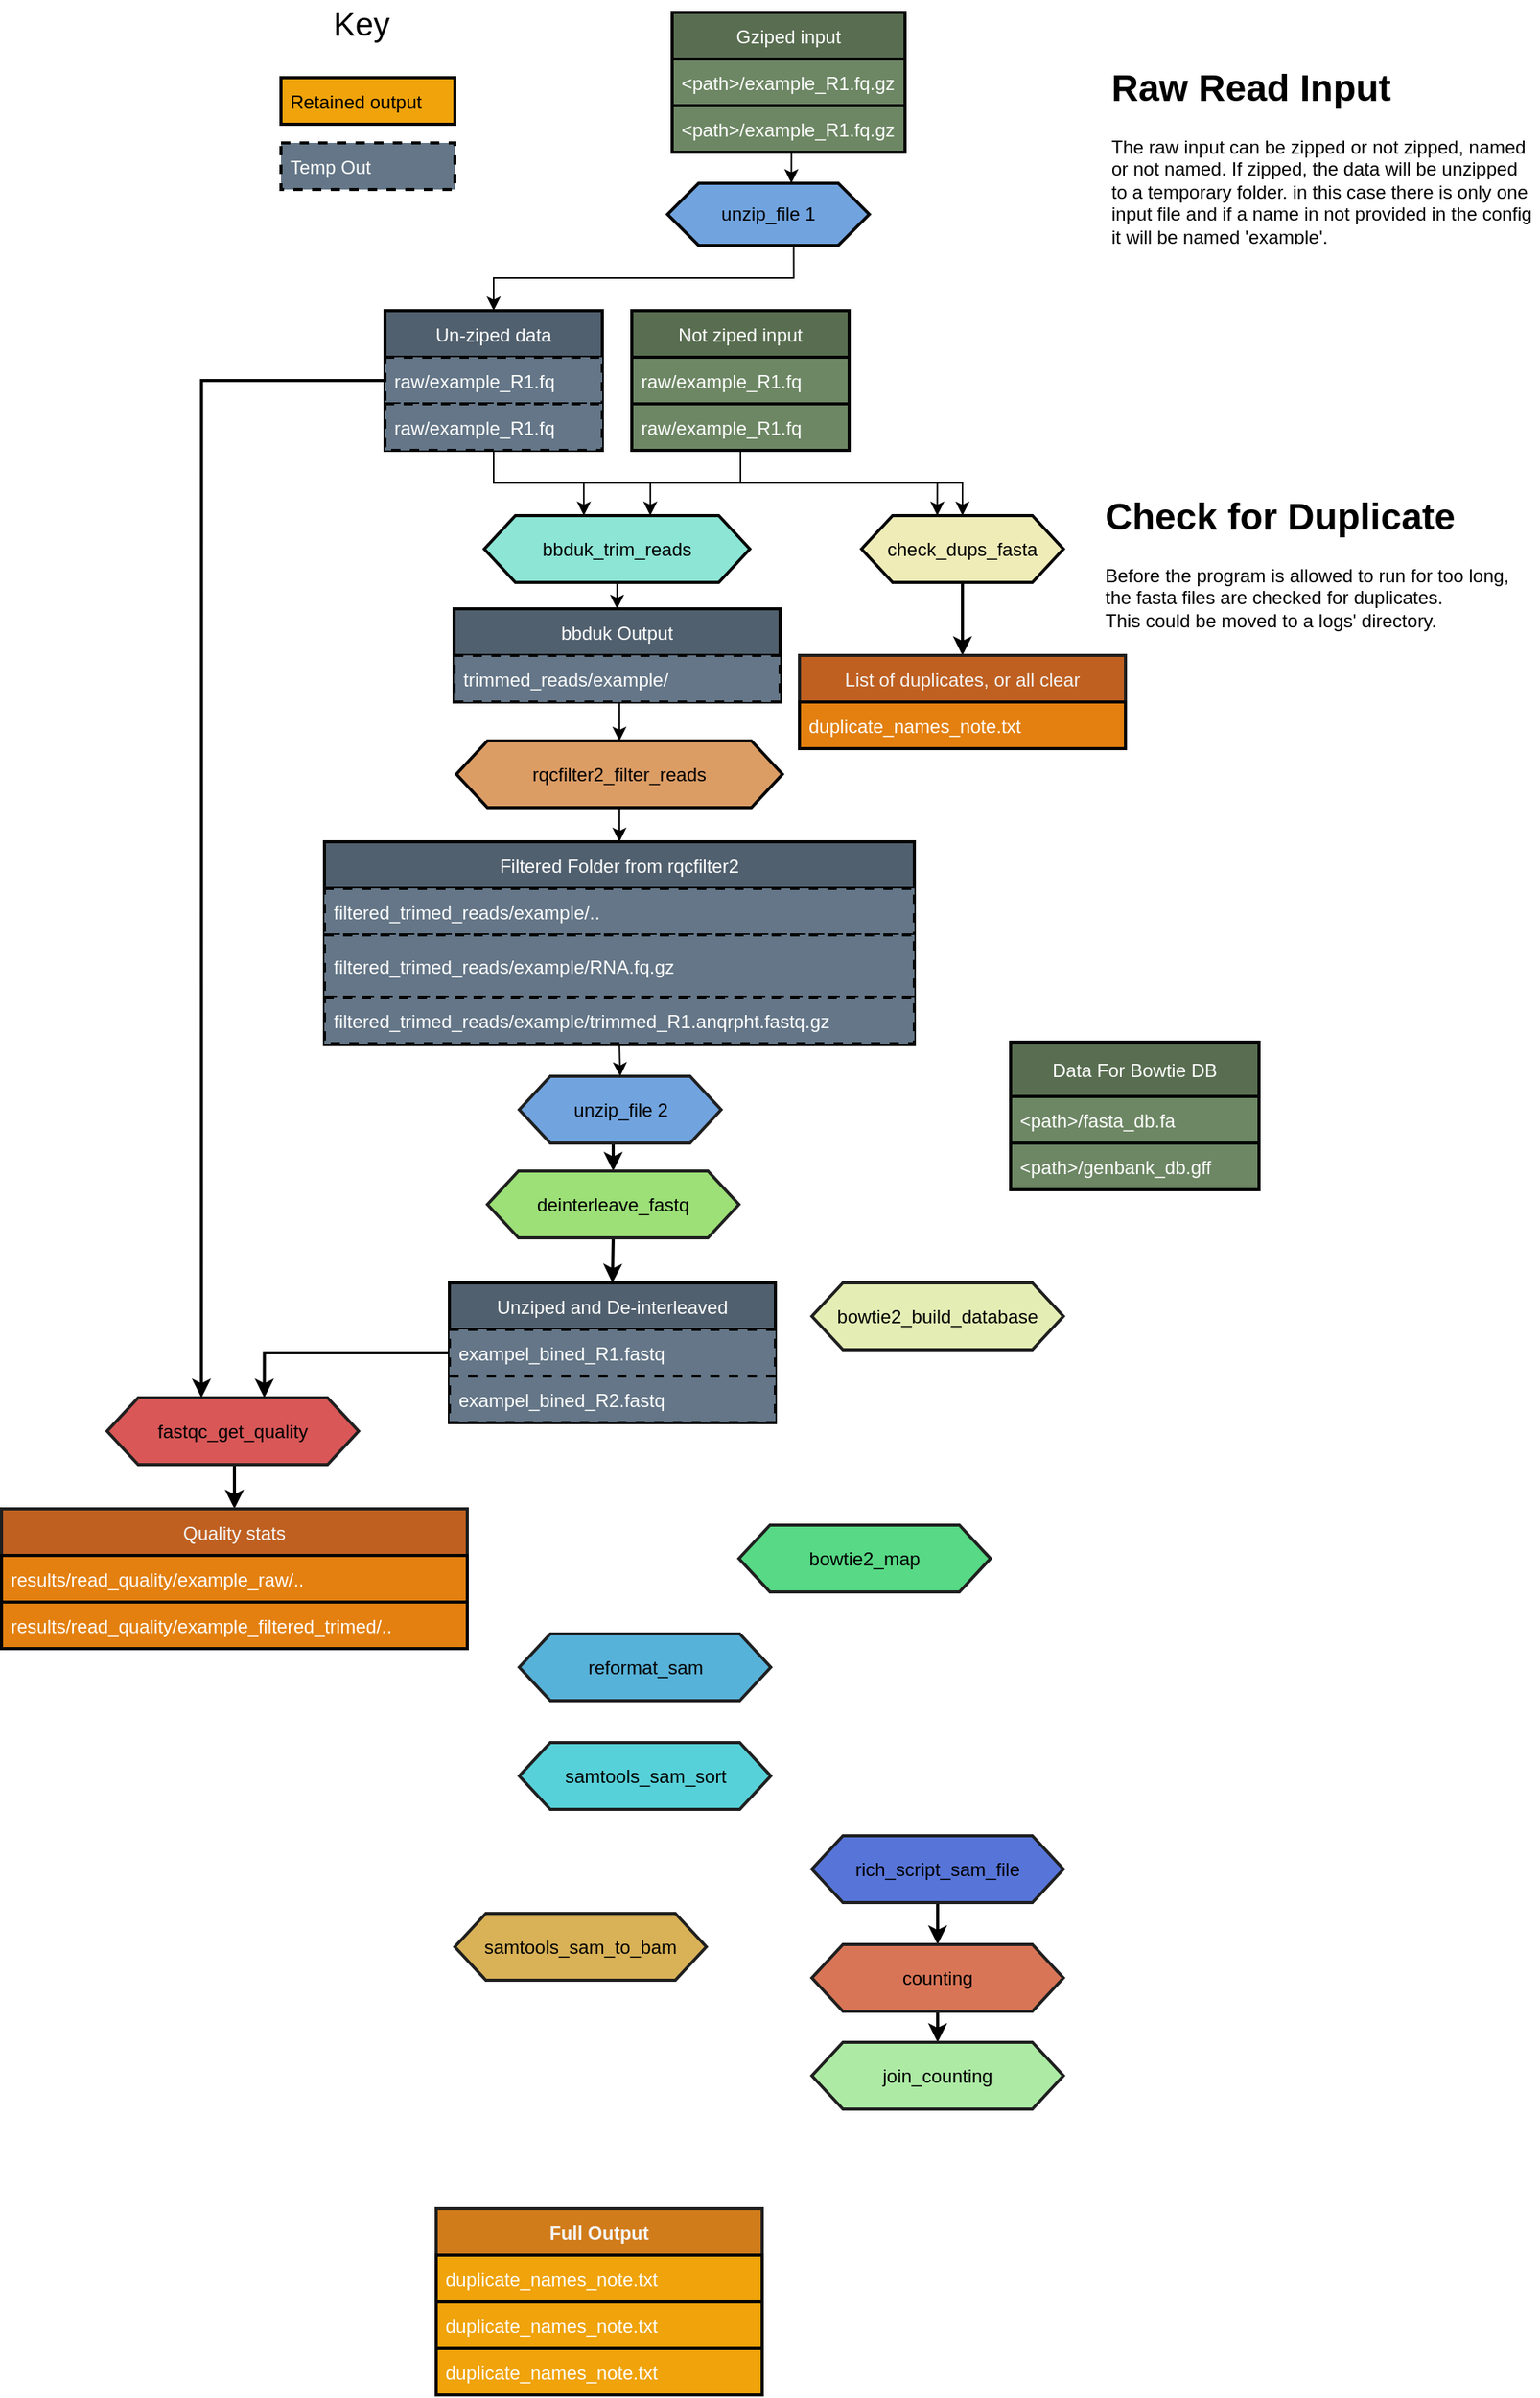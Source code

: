 <mxfile version="18.0.6" type="github">
  <diagram id="f_M_BV4vzWHAYqFdbZKb" name="Page-1">
    <mxGraphModel dx="2110" dy="1327" grid="1" gridSize="10" guides="1" tooltips="1" connect="1" arrows="1" fold="1" page="1" pageScale="1" pageWidth="850" pageHeight="1100" math="0" shadow="0">
      <root>
        <mxCell id="0" />
        <mxCell id="1" parent="0" />
        <mxCell id="i98yv0iWhbBMQ4a5bC5F-25" style="edgeStyle=orthogonalEdgeStyle;rounded=0;orthogonalLoop=1;jettySize=auto;html=1;exitX=0.625;exitY=1;exitDx=0;exitDy=0;entryX=0.5;entryY=0;entryDx=0;entryDy=0;fontSize=21;" edge="1" parent="1" source="i98yv0iWhbBMQ4a5bC5F-2" target="i98yv0iWhbBMQ4a5bC5F-12">
          <mxGeometry relative="1" as="geometry" />
        </mxCell>
        <mxCell id="i98yv0iWhbBMQ4a5bC5F-2" value="unzip_file 1" style="shape=hexagon;perimeter=hexagonPerimeter2;whiteSpace=wrap;html=1;fixedSize=1;fillColor=#71a4df;fontColor=#000000;strokeColor=#050505;strokeWidth=2;" vertex="1" parent="1">
          <mxGeometry x="289" y="146" width="130" height="40" as="geometry" />
        </mxCell>
        <mxCell id="i98yv0iWhbBMQ4a5bC5F-24" style="edgeStyle=orthogonalEdgeStyle;rounded=0;orthogonalLoop=1;jettySize=auto;html=1;exitX=0.5;exitY=1;exitDx=0;exitDy=0;entryX=0.375;entryY=0;entryDx=0;entryDy=0;fontSize=21;" edge="1" parent="1" source="i98yv0iWhbBMQ4a5bC5F-4">
          <mxGeometry relative="1" as="geometry">
            <mxPoint x="368.75" y="146" as="targetPoint" />
          </mxGeometry>
        </mxCell>
        <mxCell id="i98yv0iWhbBMQ4a5bC5F-4" value="Gziped input" style="swimlane;fontStyle=0;childLayout=stackLayout;horizontal=1;startSize=30;horizontalStack=0;resizeParent=1;resizeParentMax=0;resizeLast=0;collapsible=1;marginBottom=0;strokeColor=#050505;fillColor=#596E51;fontColor=#ffffff;strokeWidth=2;" vertex="1" parent="1">
          <mxGeometry x="292" y="36" width="150" height="90" as="geometry" />
        </mxCell>
        <mxCell id="i98yv0iWhbBMQ4a5bC5F-5" value="&lt;path&gt;/example_R1.fq.gz" style="text;strokeColor=#050505;fillColor=#6d8764;align=left;verticalAlign=middle;spacingLeft=4;spacingRight=4;overflow=hidden;points=[[0,0.5],[1,0.5]];portConstraint=eastwest;rotatable=0;fontColor=#ffffff;strokeWidth=2;" vertex="1" parent="i98yv0iWhbBMQ4a5bC5F-4">
          <mxGeometry y="30" width="150" height="30" as="geometry" />
        </mxCell>
        <mxCell id="i98yv0iWhbBMQ4a5bC5F-6" value="&lt;path&gt;/example_R1.fq.gz" style="text;strokeColor=#050505;fillColor=#6d8764;align=left;verticalAlign=middle;spacingLeft=4;spacingRight=4;overflow=hidden;points=[[0,0.5],[1,0.5]];portConstraint=eastwest;rotatable=0;fontColor=#ffffff;strokeWidth=2;" vertex="1" parent="i98yv0iWhbBMQ4a5bC5F-4">
          <mxGeometry y="60" width="150" height="30" as="geometry" />
        </mxCell>
        <mxCell id="i98yv0iWhbBMQ4a5bC5F-26" style="edgeStyle=orthogonalEdgeStyle;rounded=0;orthogonalLoop=1;jettySize=auto;html=1;exitX=0.5;exitY=1;exitDx=0;exitDy=0;entryX=0.625;entryY=0;entryDx=0;entryDy=0;fontSize=21;" edge="1" parent="1" source="i98yv0iWhbBMQ4a5bC5F-8" target="i98yv0iWhbBMQ4a5bC5F-22">
          <mxGeometry relative="1" as="geometry" />
        </mxCell>
        <mxCell id="i98yv0iWhbBMQ4a5bC5F-42" style="edgeStyle=orthogonalEdgeStyle;rounded=0;orthogonalLoop=1;jettySize=auto;html=1;exitX=0.5;exitY=1;exitDx=0;exitDy=0;entryX=0.5;entryY=0;entryDx=0;entryDy=0;fontSize=21;" edge="1" parent="1" source="i98yv0iWhbBMQ4a5bC5F-8" target="i98yv0iWhbBMQ4a5bC5F-21">
          <mxGeometry relative="1" as="geometry" />
        </mxCell>
        <mxCell id="i98yv0iWhbBMQ4a5bC5F-8" value="Not ziped input" style="swimlane;fontStyle=0;childLayout=stackLayout;horizontal=1;startSize=30;horizontalStack=0;resizeParent=1;resizeParentMax=0;resizeLast=0;collapsible=1;marginBottom=0;strokeColor=#050505;fillColor=#596E51;fontColor=#ffffff;strokeWidth=2;" vertex="1" parent="1">
          <mxGeometry x="266" y="228" width="140" height="90" as="geometry" />
        </mxCell>
        <mxCell id="i98yv0iWhbBMQ4a5bC5F-9" value="raw/example_R1.fq" style="text;strokeColor=#050505;fillColor=#6d8764;align=left;verticalAlign=middle;spacingLeft=4;spacingRight=4;overflow=hidden;points=[[0,0.5],[1,0.5]];portConstraint=eastwest;rotatable=0;fontColor=#ffffff;strokeWidth=2;" vertex="1" parent="i98yv0iWhbBMQ4a5bC5F-8">
          <mxGeometry y="30" width="140" height="30" as="geometry" />
        </mxCell>
        <mxCell id="i98yv0iWhbBMQ4a5bC5F-10" value="raw/example_R1.fq" style="text;strokeColor=#050505;fillColor=#6d8764;align=left;verticalAlign=middle;spacingLeft=4;spacingRight=4;overflow=hidden;points=[[0,0.5],[1,0.5]];portConstraint=eastwest;rotatable=0;fontColor=#ffffff;strokeWidth=2;" vertex="1" parent="i98yv0iWhbBMQ4a5bC5F-8">
          <mxGeometry y="60" width="140" height="30" as="geometry" />
        </mxCell>
        <mxCell id="i98yv0iWhbBMQ4a5bC5F-11" value="&lt;h1&gt;Raw Read Input&lt;/h1&gt;&lt;div&gt;The raw input can be zipped or not zipped, named or not named. If zipped, the data will be unzipped to a temporary folder. in this case there is only one input file and if a name in not provided in the config it will be named &#39;example&#39;.&lt;br&gt;&lt;/div&gt;" style="text;html=1;strokeColor=none;fillColor=none;spacing=5;spacingTop=-20;whiteSpace=wrap;overflow=hidden;rounded=0;" vertex="1" parent="1">
          <mxGeometry x="570" y="65" width="280" height="120" as="geometry" />
        </mxCell>
        <mxCell id="i98yv0iWhbBMQ4a5bC5F-27" style="edgeStyle=orthogonalEdgeStyle;rounded=0;orthogonalLoop=1;jettySize=auto;html=1;exitX=0.5;exitY=1;exitDx=0;exitDy=0;entryX=0.375;entryY=0;entryDx=0;entryDy=0;fontSize=21;" edge="1" parent="1" source="i98yv0iWhbBMQ4a5bC5F-12" target="i98yv0iWhbBMQ4a5bC5F-22">
          <mxGeometry relative="1" as="geometry" />
        </mxCell>
        <mxCell id="i98yv0iWhbBMQ4a5bC5F-43" style="edgeStyle=orthogonalEdgeStyle;rounded=0;orthogonalLoop=1;jettySize=auto;html=1;exitX=0.5;exitY=1;exitDx=0;exitDy=0;entryX=0.375;entryY=0;entryDx=0;entryDy=0;fontSize=21;" edge="1" parent="1" source="i98yv0iWhbBMQ4a5bC5F-12" target="i98yv0iWhbBMQ4a5bC5F-21">
          <mxGeometry relative="1" as="geometry" />
        </mxCell>
        <mxCell id="i98yv0iWhbBMQ4a5bC5F-12" value="Un-ziped data" style="swimlane;fontStyle=0;childLayout=stackLayout;horizontal=1;startSize=30;horizontalStack=0;resizeParent=1;resizeParentMax=0;resizeLast=0;collapsible=1;marginBottom=0;strokeColor=#050505;fillColor=#51606E;fontColor=#ffffff;strokeWidth=2;labelBackgroundColor=none;" vertex="1" parent="1">
          <mxGeometry x="107" y="228" width="140" height="90" as="geometry" />
        </mxCell>
        <mxCell id="i98yv0iWhbBMQ4a5bC5F-13" value="raw/example_R1.fq" style="text;strokeColor=#050505;fillColor=#647687;align=left;verticalAlign=middle;spacingLeft=4;spacingRight=4;overflow=hidden;points=[[0,0.5],[1,0.5]];portConstraint=eastwest;rotatable=0;fontColor=#ffffff;strokeWidth=2;dashed=1;" vertex="1" parent="i98yv0iWhbBMQ4a5bC5F-12">
          <mxGeometry y="30" width="140" height="30" as="geometry" />
        </mxCell>
        <mxCell id="i98yv0iWhbBMQ4a5bC5F-14" value="raw/example_R1.fq" style="text;strokeColor=#050505;fillColor=#647687;align=left;verticalAlign=middle;spacingLeft=4;spacingRight=4;overflow=hidden;points=[[0,0.5],[1,0.5]];portConstraint=eastwest;rotatable=0;fontColor=#ffffff;strokeWidth=2;dashed=1;" vertex="1" parent="i98yv0iWhbBMQ4a5bC5F-12">
          <mxGeometry y="60" width="140" height="30" as="geometry" />
        </mxCell>
        <mxCell id="i98yv0iWhbBMQ4a5bC5F-70" style="edgeStyle=orthogonalEdgeStyle;rounded=0;orthogonalLoop=1;jettySize=auto;html=1;exitX=0.5;exitY=1;exitDx=0;exitDy=0;entryX=0.5;entryY=0;entryDx=0;entryDy=0;fontSize=21;strokeWidth=2;" edge="1" parent="1" source="i98yv0iWhbBMQ4a5bC5F-18" target="i98yv0iWhbBMQ4a5bC5F-59">
          <mxGeometry relative="1" as="geometry" />
        </mxCell>
        <mxCell id="i98yv0iWhbBMQ4a5bC5F-18" value="unzip_file 2" style="shape=hexagon;perimeter=hexagonPerimeter2;whiteSpace=wrap;html=1;fixedSize=1;fillColor=#71a4df;fontColor=#000000;strokeColor=#1F1F1F;strokeWidth=2;" vertex="1" parent="1">
          <mxGeometry x="193.5" y="721" width="130" height="43" as="geometry" />
        </mxCell>
        <mxCell id="i98yv0iWhbBMQ4a5bC5F-39" style="edgeStyle=orthogonalEdgeStyle;rounded=0;orthogonalLoop=1;jettySize=auto;html=1;exitX=0.5;exitY=1;exitDx=0;exitDy=0;entryX=0.5;entryY=0;entryDx=0;entryDy=0;fontSize=21;" edge="1" parent="1" source="i98yv0iWhbBMQ4a5bC5F-20" target="i98yv0iWhbBMQ4a5bC5F-34">
          <mxGeometry relative="1" as="geometry" />
        </mxCell>
        <mxCell id="i98yv0iWhbBMQ4a5bC5F-20" value="rqcfilter2_filter_reads" style="shape=hexagon;perimeter=hexagonPerimeter2;whiteSpace=wrap;html=1;fixedSize=1;fillColor=#dc9d65;fontColor=#000000;strokeColor=#050505;strokeWidth=2;" vertex="1" parent="1">
          <mxGeometry x="153" y="505" width="210" height="43" as="geometry" />
        </mxCell>
        <mxCell id="i98yv0iWhbBMQ4a5bC5F-49" style="edgeStyle=orthogonalEdgeStyle;rounded=0;orthogonalLoop=1;jettySize=auto;html=1;exitX=0.5;exitY=1;exitDx=0;exitDy=0;entryX=0.5;entryY=0;entryDx=0;entryDy=0;fontSize=21;strokeWidth=2;" edge="1" parent="1" source="i98yv0iWhbBMQ4a5bC5F-21" target="i98yv0iWhbBMQ4a5bC5F-45">
          <mxGeometry relative="1" as="geometry" />
        </mxCell>
        <mxCell id="i98yv0iWhbBMQ4a5bC5F-21" value="check_dups_fasta" style="shape=hexagon;perimeter=hexagonPerimeter2;whiteSpace=wrap;html=1;fixedSize=1;fillColor=#efecb8;fontColor=#000000;strokeColor=#050505;strokeWidth=2;" vertex="1" parent="1">
          <mxGeometry x="414" y="360" width="130" height="43" as="geometry" />
        </mxCell>
        <mxCell id="i98yv0iWhbBMQ4a5bC5F-32" style="edgeStyle=orthogonalEdgeStyle;rounded=0;orthogonalLoop=1;jettySize=auto;html=1;exitX=0.5;exitY=1;exitDx=0;exitDy=0;entryX=0.5;entryY=0;entryDx=0;entryDy=0;fontSize=21;" edge="1" parent="1" source="i98yv0iWhbBMQ4a5bC5F-22" target="i98yv0iWhbBMQ4a5bC5F-28">
          <mxGeometry relative="1" as="geometry" />
        </mxCell>
        <mxCell id="i98yv0iWhbBMQ4a5bC5F-22" value="bbduk_trim_reads" style="shape=hexagon;perimeter=hexagonPerimeter2;whiteSpace=wrap;html=1;fixedSize=1;fillColor=#8ce5d5;fontColor=#000000;strokeColor=#050505;strokeWidth=2;" vertex="1" parent="1">
          <mxGeometry x="171" y="360" width="171" height="43" as="geometry" />
        </mxCell>
        <mxCell id="i98yv0iWhbBMQ4a5bC5F-23" value="Temp Out" style="text;strokeColor=#050505;fillColor=#647687;align=left;verticalAlign=middle;spacingLeft=4;spacingRight=4;overflow=hidden;points=[[0,0.5],[1,0.5]];portConstraint=eastwest;rotatable=0;fontColor=#ffffff;strokeWidth=2;dashed=1;" vertex="1" parent="1">
          <mxGeometry x="40" y="120" width="112" height="30" as="geometry" />
        </mxCell>
        <mxCell id="i98yv0iWhbBMQ4a5bC5F-33" style="edgeStyle=orthogonalEdgeStyle;rounded=0;orthogonalLoop=1;jettySize=auto;html=1;exitX=0.5;exitY=1;exitDx=0;exitDy=0;entryX=0.5;entryY=0;entryDx=0;entryDy=0;fontSize=21;" edge="1" parent="1" source="i98yv0iWhbBMQ4a5bC5F-28" target="i98yv0iWhbBMQ4a5bC5F-20">
          <mxGeometry relative="1" as="geometry" />
        </mxCell>
        <mxCell id="i98yv0iWhbBMQ4a5bC5F-28" value="bbduk Output" style="swimlane;fontStyle=0;childLayout=stackLayout;horizontal=1;startSize=30;horizontalStack=0;resizeParent=1;resizeParentMax=0;resizeLast=0;collapsible=1;marginBottom=0;strokeColor=#050505;fillColor=#51606E;fontColor=#ffffff;strokeWidth=2;labelBackgroundColor=none;direction=east;" vertex="1" parent="1">
          <mxGeometry x="151.5" y="420" width="210" height="60" as="geometry" />
        </mxCell>
        <mxCell id="i98yv0iWhbBMQ4a5bC5F-30" value="trimmed_reads/example/" style="text;strokeColor=#050505;fillColor=#647687;align=left;verticalAlign=middle;spacingLeft=4;spacingRight=4;overflow=hidden;points=[[0,0.5],[1,0.5]];portConstraint=eastwest;rotatable=0;fontColor=#ffffff;strokeWidth=2;dashed=1;" vertex="1" parent="i98yv0iWhbBMQ4a5bC5F-28">
          <mxGeometry y="30" width="210" height="30" as="geometry" />
        </mxCell>
        <mxCell id="i98yv0iWhbBMQ4a5bC5F-40" style="edgeStyle=orthogonalEdgeStyle;rounded=0;orthogonalLoop=1;jettySize=auto;html=1;exitX=0.5;exitY=1;exitDx=0;exitDy=0;entryX=0.5;entryY=0;entryDx=0;entryDy=0;fontSize=21;" edge="1" parent="1" source="i98yv0iWhbBMQ4a5bC5F-34" target="i98yv0iWhbBMQ4a5bC5F-18">
          <mxGeometry relative="1" as="geometry" />
        </mxCell>
        <mxCell id="i98yv0iWhbBMQ4a5bC5F-34" value="Filtered Folder from rqcfilter2" style="swimlane;fontStyle=0;childLayout=stackLayout;horizontal=1;startSize=30;horizontalStack=0;resizeParent=1;resizeParentMax=0;resizeLast=0;collapsible=1;marginBottom=0;strokeColor=#050505;fillColor=#51606E;fontColor=#ffffff;strokeWidth=2;labelBackgroundColor=none;" vertex="1" parent="1">
          <mxGeometry x="68" y="570" width="380" height="130" as="geometry" />
        </mxCell>
        <mxCell id="i98yv0iWhbBMQ4a5bC5F-35" value="filtered_trimed_reads/example/..    " style="text;strokeColor=#050505;fillColor=#647687;align=left;verticalAlign=middle;spacingLeft=4;spacingRight=4;overflow=hidden;points=[[0,0.5],[1,0.5]];portConstraint=eastwest;rotatable=0;fontColor=#ffffff;strokeWidth=2;dashed=1;" vertex="1" parent="i98yv0iWhbBMQ4a5bC5F-34">
          <mxGeometry y="30" width="380" height="30" as="geometry" />
        </mxCell>
        <mxCell id="i98yv0iWhbBMQ4a5bC5F-37" value="filtered_trimed_reads/example/RNA.fq.gz" style="text;strokeColor=#050505;fillColor=#647687;align=left;verticalAlign=middle;spacingLeft=4;spacingRight=4;overflow=hidden;points=[[0,0.5],[1,0.5]];portConstraint=eastwest;rotatable=0;fontColor=#ffffff;strokeWidth=2;dashed=1;" vertex="1" parent="i98yv0iWhbBMQ4a5bC5F-34">
          <mxGeometry y="60" width="380" height="40" as="geometry" />
        </mxCell>
        <mxCell id="i98yv0iWhbBMQ4a5bC5F-38" value="filtered_trimed_reads/example/trimmed_R1.anqrpht.fastq.gz" style="text;strokeColor=#050505;fillColor=#647687;align=left;verticalAlign=middle;spacingLeft=4;spacingRight=4;overflow=hidden;points=[[0,0.5],[1,0.5]];portConstraint=eastwest;rotatable=0;fontColor=#ffffff;strokeWidth=2;dashed=1;" vertex="1" parent="i98yv0iWhbBMQ4a5bC5F-34">
          <mxGeometry y="100" width="380" height="30" as="geometry" />
        </mxCell>
        <mxCell id="i98yv0iWhbBMQ4a5bC5F-45" value="List of duplicates, or all clear" style="swimlane;fontStyle=0;childLayout=stackLayout;horizontal=1;startSize=30;horizontalStack=0;resizeParent=1;resizeParentMax=0;resizeLast=0;collapsible=1;marginBottom=0;strokeColor=#1F1F1F;fillColor=#BF6021;fontColor=#F5F5F5;strokeWidth=2;labelBackgroundColor=none;" vertex="1" parent="1">
          <mxGeometry x="374" y="450" width="210" height="60" as="geometry" />
        </mxCell>
        <mxCell id="i98yv0iWhbBMQ4a5bC5F-46" value="duplicate_names_note.txt" style="text;strokeColor=#050505;fillColor=#E38010;align=left;verticalAlign=middle;spacingLeft=4;spacingRight=4;overflow=hidden;points=[[0,0.5],[1,0.5]];portConstraint=eastwest;rotatable=0;fontColor=#FFFFFF;strokeWidth=2;" vertex="1" parent="i98yv0iWhbBMQ4a5bC5F-45">
          <mxGeometry y="30" width="210" height="30" as="geometry" />
        </mxCell>
        <mxCell id="i98yv0iWhbBMQ4a5bC5F-51" value="&lt;h1&gt;Check for Duplicate&lt;br&gt;&lt;/h1&gt;&lt;div&gt;Before the program is allowed to run for too long, the fasta files are checked for duplicates. &lt;br&gt;&lt;/div&gt;This could be moved to a logs&#39; directory." style="text;html=1;strokeColor=none;fillColor=none;spacing=5;spacingTop=-20;whiteSpace=wrap;overflow=hidden;rounded=0;" vertex="1" parent="1">
          <mxGeometry x="566" y="341" width="284" height="120" as="geometry" />
        </mxCell>
        <mxCell id="i98yv0iWhbBMQ4a5bC5F-53" value="Retained output" style="text;strokeColor=#050505;fillColor=#f0a30a;align=left;verticalAlign=middle;spacingLeft=4;spacingRight=4;overflow=hidden;points=[[0,0.5],[1,0.5]];portConstraint=eastwest;rotatable=0;fontColor=#000000;strokeWidth=2;" vertex="1" parent="1">
          <mxGeometry x="40" y="78" width="112" height="30" as="geometry" />
        </mxCell>
        <mxCell id="i98yv0iWhbBMQ4a5bC5F-54" value="Key" style="text;html=1;strokeColor=none;fillColor=none;align=center;verticalAlign=middle;whiteSpace=wrap;rounded=0;labelBackgroundColor=none;fontSize=21;" vertex="1" parent="1">
          <mxGeometry x="62" y="28" width="60" height="30" as="geometry" />
        </mxCell>
        <mxCell id="i98yv0iWhbBMQ4a5bC5F-71" style="edgeStyle=orthogonalEdgeStyle;rounded=0;orthogonalLoop=1;jettySize=auto;html=1;exitX=0.5;exitY=1;exitDx=0;exitDy=0;entryX=0.5;entryY=0;entryDx=0;entryDy=0;fontSize=21;strokeWidth=2;" edge="1" parent="1" source="i98yv0iWhbBMQ4a5bC5F-59" target="i98yv0iWhbBMQ4a5bC5F-67">
          <mxGeometry relative="1" as="geometry" />
        </mxCell>
        <mxCell id="i98yv0iWhbBMQ4a5bC5F-59" value="deinterleave_fastq" style="shape=hexagon;perimeter=hexagonPerimeter2;whiteSpace=wrap;html=1;fixedSize=1;fillColor=#9ce077;fontColor=#000000;strokeColor=#1F1F1F;strokeWidth=2;" vertex="1" parent="1">
          <mxGeometry x="173" y="782" width="162" height="43" as="geometry" />
        </mxCell>
        <mxCell id="i98yv0iWhbBMQ4a5bC5F-67" value="Unziped and De-interleaved" style="swimlane;fontStyle=0;childLayout=stackLayout;horizontal=1;startSize=30;horizontalStack=0;resizeParent=1;resizeParentMax=0;resizeLast=0;collapsible=1;marginBottom=0;strokeColor=#050505;fillColor=#51606E;fontColor=#ffffff;strokeWidth=2;labelBackgroundColor=none;" vertex="1" parent="1">
          <mxGeometry x="148.5" y="854" width="210" height="90" as="geometry" />
        </mxCell>
        <mxCell id="i98yv0iWhbBMQ4a5bC5F-68" value="exampel_bined_R1.fastq" style="text;strokeColor=#050505;fillColor=#647687;align=left;verticalAlign=middle;spacingLeft=4;spacingRight=4;overflow=hidden;points=[[0,0.5],[1,0.5]];portConstraint=eastwest;rotatable=0;fontColor=#ffffff;strokeWidth=2;dashed=1;" vertex="1" parent="i98yv0iWhbBMQ4a5bC5F-67">
          <mxGeometry y="30" width="210" height="30" as="geometry" />
        </mxCell>
        <mxCell id="i98yv0iWhbBMQ4a5bC5F-69" value="exampel_bined_R2.fastq" style="text;strokeColor=#050505;fillColor=#647687;align=left;verticalAlign=middle;spacingLeft=4;spacingRight=4;overflow=hidden;points=[[0,0.5],[1,0.5]];portConstraint=eastwest;rotatable=0;fontColor=#ffffff;strokeWidth=2;dashed=1;" vertex="1" parent="i98yv0iWhbBMQ4a5bC5F-67">
          <mxGeometry y="60" width="210" height="30" as="geometry" />
        </mxCell>
        <mxCell id="i98yv0iWhbBMQ4a5bC5F-72" value="bowtie2_build_database" style="shape=hexagon;perimeter=hexagonPerimeter2;whiteSpace=wrap;html=1;fixedSize=1;fillColor=#e4eeb4;fontColor=#000000;strokeColor=#1F1F1F;strokeWidth=2;" vertex="1" parent="1">
          <mxGeometry x="382" y="854" width="162" height="43" as="geometry" />
        </mxCell>
        <mxCell id="i98yv0iWhbBMQ4a5bC5F-73" value="bowtie2_map" style="shape=hexagon;perimeter=hexagonPerimeter2;whiteSpace=wrap;html=1;fixedSize=1;fillColor=#57d985;fontColor=#000000;strokeColor=#1F1F1F;strokeWidth=2;" vertex="1" parent="1">
          <mxGeometry x="335" y="1010" width="162" height="43" as="geometry" />
        </mxCell>
        <mxCell id="i98yv0iWhbBMQ4a5bC5F-74" value="reformat_sam" style="shape=hexagon;perimeter=hexagonPerimeter2;whiteSpace=wrap;html=1;fixedSize=1;fillColor=#57b2d9;fontColor=#000000;strokeColor=#1F1F1F;strokeWidth=2;" vertex="1" parent="1">
          <mxGeometry x="193.5" y="1080" width="162" height="43" as="geometry" />
        </mxCell>
        <mxCell id="i98yv0iWhbBMQ4a5bC5F-75" value="samtools_sam_sort" style="shape=hexagon;perimeter=hexagonPerimeter2;whiteSpace=wrap;html=1;fixedSize=1;fillColor=#57d1d9;fontColor=#000000;strokeColor=#1F1F1F;strokeWidth=2;" vertex="1" parent="1">
          <mxGeometry x="193.5" y="1150" width="162" height="43" as="geometry" />
        </mxCell>
        <mxCell id="i98yv0iWhbBMQ4a5bC5F-88" style="edgeStyle=orthogonalEdgeStyle;rounded=0;orthogonalLoop=1;jettySize=auto;html=1;exitX=0.5;exitY=1;exitDx=0;exitDy=0;entryX=0.5;entryY=0;entryDx=0;entryDy=0;fontSize=21;fontColor=#FFFFFF;strokeWidth=2;" edge="1" parent="1" source="i98yv0iWhbBMQ4a5bC5F-76" target="i98yv0iWhbBMQ4a5bC5F-78">
          <mxGeometry relative="1" as="geometry" />
        </mxCell>
        <mxCell id="i98yv0iWhbBMQ4a5bC5F-76" value="rich_script_sam_file" style="shape=hexagon;perimeter=hexagonPerimeter2;whiteSpace=wrap;html=1;fixedSize=1;fillColor=#5775d9;fontColor=#000000;strokeColor=#1F1F1F;strokeWidth=2;" vertex="1" parent="1">
          <mxGeometry x="382" y="1210" width="162" height="43" as="geometry" />
        </mxCell>
        <mxCell id="i98yv0iWhbBMQ4a5bC5F-77" value="samtools_sam_to_bam" style="shape=hexagon;perimeter=hexagonPerimeter2;whiteSpace=wrap;html=1;fixedSize=1;fillColor=#d9b257;fontColor=#000000;strokeColor=#1F1F1F;strokeWidth=2;" vertex="1" parent="1">
          <mxGeometry x="152" y="1260" width="162" height="43" as="geometry" />
        </mxCell>
        <mxCell id="i98yv0iWhbBMQ4a5bC5F-89" style="edgeStyle=orthogonalEdgeStyle;rounded=0;orthogonalLoop=1;jettySize=auto;html=1;exitX=0.5;exitY=1;exitDx=0;exitDy=0;entryX=0.5;entryY=0;entryDx=0;entryDy=0;fontSize=21;fontColor=#FFFFFF;strokeWidth=2;" edge="1" parent="1" source="i98yv0iWhbBMQ4a5bC5F-78" target="i98yv0iWhbBMQ4a5bC5F-79">
          <mxGeometry relative="1" as="geometry" />
        </mxCell>
        <mxCell id="i98yv0iWhbBMQ4a5bC5F-78" value="counting" style="shape=hexagon;perimeter=hexagonPerimeter2;whiteSpace=wrap;html=1;fixedSize=1;fillColor=#d97557;fontColor=#000000;strokeColor=#1F1F1F;strokeWidth=2;" vertex="1" parent="1">
          <mxGeometry x="382" y="1280" width="162" height="43" as="geometry" />
        </mxCell>
        <mxCell id="i98yv0iWhbBMQ4a5bC5F-79" value="join_counting" style="shape=hexagon;perimeter=hexagonPerimeter2;whiteSpace=wrap;html=1;fixedSize=1;fillColor=#adeba5;fontColor=#000000;strokeColor=#1F1F1F;strokeWidth=2;" vertex="1" parent="1">
          <mxGeometry x="382" y="1343" width="162" height="43" as="geometry" />
        </mxCell>
        <mxCell id="i98yv0iWhbBMQ4a5bC5F-92" style="edgeStyle=orthogonalEdgeStyle;rounded=0;orthogonalLoop=1;jettySize=auto;html=1;exitX=0.5;exitY=1;exitDx=0;exitDy=0;fontSize=21;fontColor=#FFFFFF;strokeWidth=2;entryX=0.5;entryY=0;entryDx=0;entryDy=0;" edge="1" parent="1" source="i98yv0iWhbBMQ4a5bC5F-80" target="i98yv0iWhbBMQ4a5bC5F-98">
          <mxGeometry relative="1" as="geometry">
            <mxPoint x="9" y="1018" as="targetPoint" />
          </mxGeometry>
        </mxCell>
        <mxCell id="i98yv0iWhbBMQ4a5bC5F-80" value="fastqc_get_quality" style="shape=hexagon;perimeter=hexagonPerimeter2;whiteSpace=wrap;html=1;fixedSize=1;fillColor=#d95757;fontColor=#000000;strokeColor=#1F1F1F;strokeWidth=2;" vertex="1" parent="1">
          <mxGeometry x="-72" y="928" width="162" height="43" as="geometry" />
        </mxCell>
        <mxCell id="i98yv0iWhbBMQ4a5bC5F-84" value="Full Output" style="swimlane;fontStyle=1;childLayout=stackLayout;horizontal=1;startSize=30;horizontalStack=0;resizeParent=1;resizeParentMax=0;resizeLast=0;collapsible=1;marginBottom=0;strokeColor=#1F1F1F;fillColor=#D17C1B;fontColor=#F5F5F5;strokeWidth=2;labelBackgroundColor=none;" vertex="1" parent="1">
          <mxGeometry x="140" y="1450" width="210" height="120" as="geometry" />
        </mxCell>
        <mxCell id="i98yv0iWhbBMQ4a5bC5F-85" value="duplicate_names_note.txt" style="text;strokeColor=#050505;fillColor=#f0a30a;align=left;verticalAlign=middle;spacingLeft=4;spacingRight=4;overflow=hidden;points=[[0,0.5],[1,0.5]];portConstraint=eastwest;rotatable=0;fontColor=#FFFFFF;strokeWidth=2;" vertex="1" parent="i98yv0iWhbBMQ4a5bC5F-84">
          <mxGeometry y="30" width="210" height="30" as="geometry" />
        </mxCell>
        <mxCell id="i98yv0iWhbBMQ4a5bC5F-87" value="duplicate_names_note.txt" style="text;strokeColor=#050505;fillColor=#f0a30a;align=left;verticalAlign=middle;spacingLeft=4;spacingRight=4;overflow=hidden;points=[[0,0.5],[1,0.5]];portConstraint=eastwest;rotatable=0;fontColor=#FFFFFF;strokeWidth=2;" vertex="1" parent="i98yv0iWhbBMQ4a5bC5F-84">
          <mxGeometry y="60" width="210" height="30" as="geometry" />
        </mxCell>
        <mxCell id="i98yv0iWhbBMQ4a5bC5F-86" value="duplicate_names_note.txt" style="text;strokeColor=#050505;fillColor=#f0a30a;align=left;verticalAlign=middle;spacingLeft=4;spacingRight=4;overflow=hidden;points=[[0,0.5],[1,0.5]];portConstraint=eastwest;rotatable=0;fontColor=#FFFFFF;strokeWidth=2;" vertex="1" parent="i98yv0iWhbBMQ4a5bC5F-84">
          <mxGeometry y="90" width="210" height="30" as="geometry" />
        </mxCell>
        <mxCell id="i98yv0iWhbBMQ4a5bC5F-90" style="edgeStyle=orthogonalEdgeStyle;rounded=0;orthogonalLoop=1;jettySize=auto;html=1;exitX=0;exitY=0.5;exitDx=0;exitDy=0;entryX=0.625;entryY=0;entryDx=0;entryDy=0;fontSize=21;fontColor=#FFFFFF;strokeWidth=2;" edge="1" parent="1" source="i98yv0iWhbBMQ4a5bC5F-67" target="i98yv0iWhbBMQ4a5bC5F-80">
          <mxGeometry relative="1" as="geometry">
            <mxPoint x="177.5" y="897" as="sourcePoint" />
          </mxGeometry>
        </mxCell>
        <mxCell id="i98yv0iWhbBMQ4a5bC5F-91" style="edgeStyle=orthogonalEdgeStyle;rounded=0;orthogonalLoop=1;jettySize=auto;html=1;exitX=0;exitY=0.5;exitDx=0;exitDy=0;entryX=0.375;entryY=0;entryDx=0;entryDy=0;fontSize=21;fontColor=#FFFFFF;strokeWidth=2;" edge="1" parent="1" source="i98yv0iWhbBMQ4a5bC5F-13" target="i98yv0iWhbBMQ4a5bC5F-80">
          <mxGeometry relative="1" as="geometry" />
        </mxCell>
        <mxCell id="i98yv0iWhbBMQ4a5bC5F-98" value="Quality stats" style="swimlane;fontStyle=0;childLayout=stackLayout;horizontal=1;startSize=30;horizontalStack=0;resizeParent=1;resizeParentMax=0;resizeLast=0;collapsible=1;marginBottom=0;strokeColor=#1F1F1F;fillColor=#BF6021;fontColor=#F5F5F5;strokeWidth=2;labelBackgroundColor=none;" vertex="1" parent="1">
          <mxGeometry x="-140" y="999.5" width="300" height="90" as="geometry" />
        </mxCell>
        <mxCell id="i98yv0iWhbBMQ4a5bC5F-100" value="results/read_quality/example_raw/.." style="text;strokeColor=#050505;fillColor=#E38010;align=left;verticalAlign=middle;spacingLeft=4;spacingRight=4;overflow=hidden;points=[[0,0.5],[1,0.5]];portConstraint=eastwest;rotatable=0;fontColor=#FFFFFF;strokeWidth=2;" vertex="1" parent="i98yv0iWhbBMQ4a5bC5F-98">
          <mxGeometry y="30" width="300" height="30" as="geometry" />
        </mxCell>
        <mxCell id="i98yv0iWhbBMQ4a5bC5F-99" value="results/read_quality/example_filtered_trimed/.." style="text;strokeColor=#050505;fillColor=#E38010;align=left;verticalAlign=middle;spacingLeft=4;spacingRight=4;overflow=hidden;points=[[0,0.5],[1,0.5]];portConstraint=eastwest;rotatable=0;fontColor=#FFFFFF;strokeWidth=2;" vertex="1" parent="i98yv0iWhbBMQ4a5bC5F-98">
          <mxGeometry y="60" width="300" height="30" as="geometry" />
        </mxCell>
        <mxCell id="i98yv0iWhbBMQ4a5bC5F-102" value="Data For Bowtie DB" style="swimlane;fontStyle=0;childLayout=stackLayout;horizontal=1;startSize=35;horizontalStack=0;resizeParent=1;resizeParentMax=0;resizeLast=0;collapsible=1;marginBottom=0;strokeColor=#050505;fillColor=#596E51;fontColor=#ffffff;strokeWidth=2;" vertex="1" parent="1">
          <mxGeometry x="510" y="699" width="160" height="95" as="geometry" />
        </mxCell>
        <mxCell id="i98yv0iWhbBMQ4a5bC5F-103" value="&lt;path&gt;/fasta_db.fa" style="text;strokeColor=#050505;fillColor=#6d8764;align=left;verticalAlign=middle;spacingLeft=4;spacingRight=4;overflow=hidden;points=[[0,0.5],[1,0.5]];portConstraint=eastwest;rotatable=0;fontColor=#ffffff;strokeWidth=2;" vertex="1" parent="i98yv0iWhbBMQ4a5bC5F-102">
          <mxGeometry y="35" width="160" height="30" as="geometry" />
        </mxCell>
        <mxCell id="i98yv0iWhbBMQ4a5bC5F-104" value="&lt;path&gt;/genbank_db.gff" style="text;strokeColor=#050505;fillColor=#6d8764;align=left;verticalAlign=middle;spacingLeft=4;spacingRight=4;overflow=hidden;points=[[0,0.5],[1,0.5]];portConstraint=eastwest;rotatable=0;fontColor=#ffffff;strokeWidth=2;" vertex="1" parent="i98yv0iWhbBMQ4a5bC5F-102">
          <mxGeometry y="65" width="160" height="30" as="geometry" />
        </mxCell>
      </root>
    </mxGraphModel>
  </diagram>
</mxfile>
